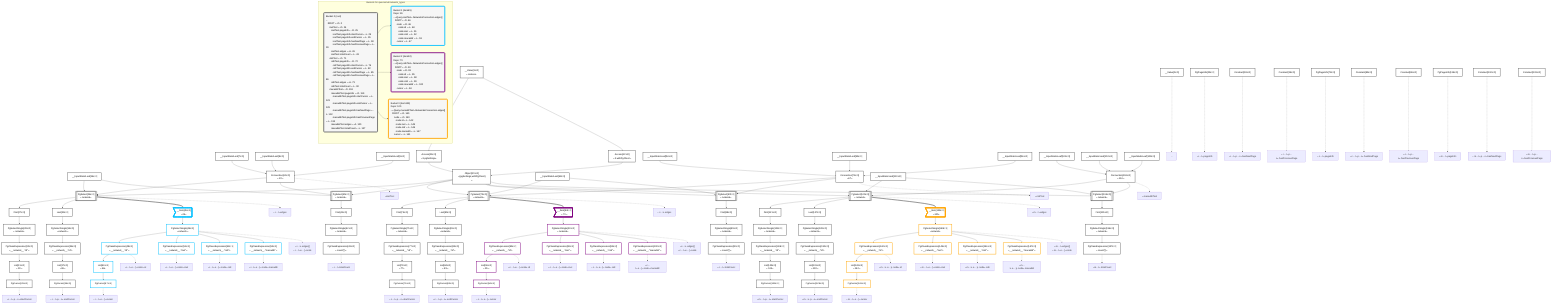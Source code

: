 graph TD
    classDef path fill:#eee,stroke:#000,color:#000
    classDef plan fill:#fff,stroke-width:3px,color:#000
    classDef itemplan fill:#fff,stroke-width:6px,color:#000
    classDef sideeffectplan fill:#f00,stroke-width:6px,color:#000
    classDef bucket fill:#f6f6f6,color:#000,stroke-width:6px,text-align:left


    %% define plans
    __Value0["__Value[0∈0]"]:::plan
    __Value3["__Value[3∈0]<br />ᐸcontextᐳ"]:::plan
    __InputStaticLeaf7["__InputStaticLeaf[7∈0]"]:::plan
    __InputStaticLeaf8["__InputStaticLeaf[8∈0]"]:::plan
    __InputStaticLeaf9["__InputStaticLeaf[9∈0]"]:::plan
    __InputStaticLeaf14["__InputStaticLeaf[14∈0]"]:::plan
    Access21["Access[21∈0]<br />ᐸ3.pgSettingsᐳ"]:::plan
    Access22["Access[22∈0]<br />ᐸ3.withPgClientᐳ"]:::plan
    Object23["Object[23∈0]<br />ᐸ{pgSettings,withPgClient}ᐳ"]:::plan
    Connection24["Connection[24∈0]<br />ᐸ20ᐳ"]:::plan
    PgPageInfo25["PgPageInfo[25∈0]"]:::plan
    PgSelect26[["PgSelect[26∈0]<br />ᐸnetworkᐳ"]]:::plan
    First27["First[27∈0]"]:::plan
    PgSelectSingle28["PgSelectSingle[28∈0]<br />ᐸnetworkᐳ"]:::plan
    PgClassExpression30["PgClassExpression[30∈0]<br />ᐸ__network__.”id”ᐳ"]:::plan
    List31["List[31∈0]<br />ᐸ30ᐳ"]:::plan
    PgCursor29["PgCursor[29∈0]"]:::plan
    Last33["Last[33∈0]"]:::plan
    PgSelectSingle34["PgSelectSingle[34∈0]<br />ᐸnetworkᐳ"]:::plan
    PgClassExpression36["PgClassExpression[36∈0]<br />ᐸ__network__.”id”ᐳ"]:::plan
    List37["List[37∈0]<br />ᐸ36ᐳ"]:::plan
    PgCursor35["PgCursor[35∈0]"]:::plan
    Constant38["Constant[38∈0]"]:::plan
    Constant39["Constant[39∈0]"]:::plan
    PgSelect40[["PgSelect[40∈0]<br />ᐸnetworkᐳ"]]:::plan
    First41["First[41∈0]"]:::plan
    PgSelectSingle42["PgSelectSingle[42∈0]<br />ᐸnetworkᐳ"]:::plan
    PgClassExpression43["PgClassExpression[43∈0]<br />ᐸcount(*)ᐳ"]:::plan
    __Item45>"__Item[45∈1]<br />ᐸ26ᐳ"]:::itemplan
    PgSelectSingle46["PgSelectSingle[46∈1]<br />ᐸnetworkᐳ"]:::plan
    PgClassExpression48["PgClassExpression[48∈1]<br />ᐸ__network__.”id”ᐳ"]:::plan
    List49["List[49∈1]<br />ᐸ48ᐳ"]:::plan
    PgCursor47["PgCursor[47∈1]"]:::plan
    PgClassExpression51["PgClassExpression[51∈1]<br />ᐸ__network__.”inet”ᐳ"]:::plan
    PgClassExpression52["PgClassExpression[52∈1]<br />ᐸ__network__.”cidr”ᐳ"]:::plan
    PgClassExpression53["PgClassExpression[53∈1]<br />ᐸ__network__.”macaddr”ᐳ"]:::plan
    __InputStaticLeaf54["__InputStaticLeaf[54∈0]"]:::plan
    __InputStaticLeaf55["__InputStaticLeaf[55∈0]"]:::plan
    __InputStaticLeaf56["__InputStaticLeaf[56∈0]"]:::plan
    __InputStaticLeaf62["__InputStaticLeaf[62∈0]"]:::plan
    Connection71["Connection[71∈0]<br />ᐸ67ᐳ"]:::plan
    PgPageInfo72["PgPageInfo[72∈0]"]:::plan
    PgSelect73[["PgSelect[73∈0]<br />ᐸnetworkᐳ"]]:::plan
    First74["First[74∈0]"]:::plan
    PgSelectSingle75["PgSelectSingle[75∈0]<br />ᐸnetworkᐳ"]:::plan
    PgClassExpression77["PgClassExpression[77∈0]<br />ᐸ__network__.”id”ᐳ"]:::plan
    List78["List[78∈0]<br />ᐸ77ᐳ"]:::plan
    PgCursor76["PgCursor[76∈0]"]:::plan
    Last80["Last[80∈0]"]:::plan
    PgSelectSingle81["PgSelectSingle[81∈0]<br />ᐸnetworkᐳ"]:::plan
    PgClassExpression83["PgClassExpression[83∈0]<br />ᐸ__network__.”id”ᐳ"]:::plan
    List84["List[84∈0]<br />ᐸ83ᐳ"]:::plan
    PgCursor82["PgCursor[82∈0]"]:::plan
    Constant85["Constant[85∈0]"]:::plan
    Constant86["Constant[86∈0]"]:::plan
    PgSelect87[["PgSelect[87∈0]<br />ᐸnetworkᐳ"]]:::plan
    First88["First[88∈0]"]:::plan
    PgSelectSingle89["PgSelectSingle[89∈0]<br />ᐸnetworkᐳ"]:::plan
    PgClassExpression90["PgClassExpression[90∈0]<br />ᐸcount(*)ᐳ"]:::plan
    __Item92>"__Item[92∈2]<br />ᐸ73ᐳ"]:::itemplan
    PgSelectSingle93["PgSelectSingle[93∈2]<br />ᐸnetworkᐳ"]:::plan
    PgClassExpression95["PgClassExpression[95∈2]<br />ᐸ__network__.”id”ᐳ"]:::plan
    List96["List[96∈2]<br />ᐸ95ᐳ"]:::plan
    PgCursor94["PgCursor[94∈2]"]:::plan
    PgClassExpression98["PgClassExpression[98∈2]<br />ᐸ__network__.”inet”ᐳ"]:::plan
    PgClassExpression99["PgClassExpression[99∈2]<br />ᐸ__network__.”cidr”ᐳ"]:::plan
    PgClassExpression100["PgClassExpression[100∈2]<br />ᐸ__network__.”macaddr”ᐳ"]:::plan
    __InputStaticLeaf101["__InputStaticLeaf[101∈0]"]:::plan
    __InputStaticLeaf102["__InputStaticLeaf[102∈0]"]:::plan
    __InputStaticLeaf103["__InputStaticLeaf[103∈0]"]:::plan
    __InputStaticLeaf110["__InputStaticLeaf[110∈0]"]:::plan
    Connection118["Connection[118∈0]<br />ᐸ114ᐳ"]:::plan
    PgPageInfo119["PgPageInfo[119∈0]"]:::plan
    PgSelect120[["PgSelect[120∈0]<br />ᐸnetworkᐳ"]]:::plan
    First121["First[121∈0]"]:::plan
    PgSelectSingle122["PgSelectSingle[122∈0]<br />ᐸnetworkᐳ"]:::plan
    PgClassExpression124["PgClassExpression[124∈0]<br />ᐸ__network__.”id”ᐳ"]:::plan
    List125["List[125∈0]<br />ᐸ124ᐳ"]:::plan
    PgCursor123["PgCursor[123∈0]"]:::plan
    Last127["Last[127∈0]"]:::plan
    PgSelectSingle128["PgSelectSingle[128∈0]<br />ᐸnetworkᐳ"]:::plan
    PgClassExpression130["PgClassExpression[130∈0]<br />ᐸ__network__.”id”ᐳ"]:::plan
    List131["List[131∈0]<br />ᐸ130ᐳ"]:::plan
    PgCursor129["PgCursor[129∈0]"]:::plan
    Constant132["Constant[132∈0]"]:::plan
    Constant133["Constant[133∈0]"]:::plan
    PgSelect134[["PgSelect[134∈0]<br />ᐸnetworkᐳ"]]:::plan
    First135["First[135∈0]"]:::plan
    PgSelectSingle136["PgSelectSingle[136∈0]<br />ᐸnetworkᐳ"]:::plan
    PgClassExpression137["PgClassExpression[137∈0]<br />ᐸcount(*)ᐳ"]:::plan
    __Item139>"__Item[139∈3]<br />ᐸ120ᐳ"]:::itemplan
    PgSelectSingle140["PgSelectSingle[140∈3]<br />ᐸnetworkᐳ"]:::plan
    PgClassExpression142["PgClassExpression[142∈3]<br />ᐸ__network__.”id”ᐳ"]:::plan
    List143["List[143∈3]<br />ᐸ142ᐳ"]:::plan
    PgCursor141["PgCursor[141∈3]"]:::plan
    PgClassExpression145["PgClassExpression[145∈3]<br />ᐸ__network__.”inet”ᐳ"]:::plan
    PgClassExpression146["PgClassExpression[146∈3]<br />ᐸ__network__.”cidr”ᐳ"]:::plan
    PgClassExpression147["PgClassExpression[147∈3]<br />ᐸ__network__.”macaddr”ᐳ"]:::plan

    %% plan dependencies
    __Value3 --> Access21
    __Value3 --> Access22
    Access21 & Access22 --> Object23
    __InputStaticLeaf7 & __InputStaticLeaf8 & __InputStaticLeaf9 --> Connection24
    Object23 & __InputStaticLeaf14 & Connection24 --> PgSelect26
    PgSelect26 --> First27
    First27 --> PgSelectSingle28
    PgSelectSingle28 --> PgClassExpression30
    PgClassExpression30 --> List31
    List31 --> PgCursor29
    PgSelect26 --> Last33
    Last33 --> PgSelectSingle34
    PgSelectSingle34 --> PgClassExpression36
    PgClassExpression36 --> List37
    List37 --> PgCursor35
    Object23 & __InputStaticLeaf14 & Connection24 --> PgSelect40
    PgSelect40 --> First41
    First41 --> PgSelectSingle42
    PgSelectSingle42 --> PgClassExpression43
    PgSelect26 ==> __Item45
    __Item45 --> PgSelectSingle46
    PgSelectSingle46 --> PgClassExpression48
    PgClassExpression48 --> List49
    List49 --> PgCursor47
    PgSelectSingle46 --> PgClassExpression51
    PgSelectSingle46 --> PgClassExpression52
    PgSelectSingle46 --> PgClassExpression53
    __InputStaticLeaf54 & __InputStaticLeaf55 & __InputStaticLeaf56 --> Connection71
    Object23 & __InputStaticLeaf62 & Connection71 --> PgSelect73
    PgSelect73 --> First74
    First74 --> PgSelectSingle75
    PgSelectSingle75 --> PgClassExpression77
    PgClassExpression77 --> List78
    List78 --> PgCursor76
    PgSelect73 --> Last80
    Last80 --> PgSelectSingle81
    PgSelectSingle81 --> PgClassExpression83
    PgClassExpression83 --> List84
    List84 --> PgCursor82
    Object23 & __InputStaticLeaf62 & Connection71 --> PgSelect87
    PgSelect87 --> First88
    First88 --> PgSelectSingle89
    PgSelectSingle89 --> PgClassExpression90
    PgSelect73 ==> __Item92
    __Item92 --> PgSelectSingle93
    PgSelectSingle93 --> PgClassExpression95
    PgClassExpression95 --> List96
    List96 --> PgCursor94
    PgSelectSingle93 --> PgClassExpression98
    PgSelectSingle93 --> PgClassExpression99
    PgSelectSingle93 --> PgClassExpression100
    __InputStaticLeaf101 & __InputStaticLeaf102 & __InputStaticLeaf103 --> Connection118
    Object23 & __InputStaticLeaf110 & Connection118 --> PgSelect120
    PgSelect120 --> First121
    First121 --> PgSelectSingle122
    PgSelectSingle122 --> PgClassExpression124
    PgClassExpression124 --> List125
    List125 --> PgCursor123
    PgSelect120 --> Last127
    Last127 --> PgSelectSingle128
    PgSelectSingle128 --> PgClassExpression130
    PgClassExpression130 --> List131
    List131 --> PgCursor129
    Object23 & __InputStaticLeaf110 & Connection118 --> PgSelect134
    PgSelect134 --> First135
    First135 --> PgSelectSingle136
    PgSelectSingle136 --> PgClassExpression137
    PgSelect120 ==> __Item139
    __Item139 --> PgSelectSingle140
    PgSelectSingle140 --> PgClassExpression142
    PgClassExpression142 --> List143
    List143 --> PgCursor141
    PgSelectSingle140 --> PgClassExpression145
    PgSelectSingle140 --> PgClassExpression146
    PgSelectSingle140 --> PgClassExpression147

    %% plan-to-path relationships
    P0["~"]
    __Value0 -.-> P0
    P24["ᐳinetTest"]
    Connection24 -.-> P24
    P25["ᐳi…tᐳpageInfo"]
    PgPageInfo25 -.-> P25
    P26["ᐳi…tᐳedges"]
    PgSelect26 -.-> P26
    P29["ᐳi…tᐳp…oᐳstartCursor"]
    PgCursor29 -.-> P29
    P35["ᐳi…tᐳp…oᐳendCursor"]
    PgCursor35 -.-> P35
    P38["ᐳi…tᐳp…oᐳhasNextPage"]
    Constant38 -.-> P38
    P39["ᐳi…tᐳp…oᐳhasPreviousPage"]
    Constant39 -.-> P39
    P43["ᐳi…tᐳtotalCount"]
    PgClassExpression43 -.-> P43
    P46["ᐳi…tᐳedges[]<br />ᐳi…tᐳe…]ᐳnode"]
    PgSelectSingle46 -.-> P46
    P47["ᐳi…tᐳe…]ᐳcursor"]
    PgCursor47 -.-> P47
    P48["ᐳi…tᐳe…]ᐳnodeᐳid"]
    PgClassExpression48 -.-> P48
    P51["ᐳi…tᐳe…]ᐳnodeᐳinet"]
    PgClassExpression51 -.-> P51
    P52["ᐳi…tᐳe…]ᐳnodeᐳcidr"]
    PgClassExpression52 -.-> P52
    P53["ᐳi…tᐳe…]ᐳnodeᐳmacaddr"]
    PgClassExpression53 -.-> P53
    P71["ᐳcidrTest"]
    Connection71 -.-> P71
    P72["ᐳc…tᐳpageInfo"]
    PgPageInfo72 -.-> P72
    P73["ᐳc…tᐳedges"]
    PgSelect73 -.-> P73
    P76["ᐳc…tᐳp…oᐳstartCursor"]
    PgCursor76 -.-> P76
    P82["ᐳc…tᐳp…oᐳendCursor"]
    PgCursor82 -.-> P82
    P85["ᐳc…tᐳp…oᐳhasNextPage"]
    Constant85 -.-> P85
    P86["ᐳc…tᐳp…oᐳhasPreviousPage"]
    Constant86 -.-> P86
    P90["ᐳc…tᐳtotalCount"]
    PgClassExpression90 -.-> P90
    P93["ᐳc…tᐳedges[]<br />ᐳc…tᐳe…]ᐳnode"]
    PgSelectSingle93 -.-> P93
    P94["ᐳc…tᐳe…]ᐳcursor"]
    PgCursor94 -.-> P94
    P95["ᐳc…tᐳe…]ᐳnodeᐳid"]
    PgClassExpression95 -.-> P95
    P98["ᐳc…tᐳe…]ᐳnodeᐳinet"]
    PgClassExpression98 -.-> P98
    P99["ᐳc…tᐳe…]ᐳnodeᐳcidr"]
    PgClassExpression99 -.-> P99
    P100["ᐳc…tᐳe…]ᐳnodeᐳmacaddr"]
    PgClassExpression100 -.-> P100
    P118["ᐳmacaddrTest"]
    Connection118 -.-> P118
    P119["ᐳm…tᐳpageInfo"]
    PgPageInfo119 -.-> P119
    P120["ᐳm…tᐳedges"]
    PgSelect120 -.-> P120
    P123["ᐳm…tᐳp…oᐳstartCursor"]
    PgCursor123 -.-> P123
    P129["ᐳm…tᐳp…oᐳendCursor"]
    PgCursor129 -.-> P129
    P132["ᐳm…tᐳp…oᐳhasNextPage"]
    Constant132 -.-> P132
    P133["ᐳm…tᐳp…oᐳhasPreviousPage"]
    Constant133 -.-> P133
    P137["ᐳm…tᐳtotalCount"]
    PgClassExpression137 -.-> P137
    P140["ᐳm…tᐳedges[]<br />ᐳm…tᐳe…]ᐳnode"]
    PgSelectSingle140 -.-> P140
    P141["ᐳm…tᐳe…]ᐳcursor"]
    PgCursor141 -.-> P141
    P142["ᐳm…tᐳe…]ᐳnodeᐳid"]
    PgClassExpression142 -.-> P142
    P145["ᐳm…tᐳe…]ᐳnodeᐳinet"]
    PgClassExpression145 -.-> P145
    P146["ᐳm…tᐳe…]ᐳnodeᐳcidr"]
    PgClassExpression146 -.-> P146
    P147["ᐳm…tᐳe…]ᐳnodeᐳmacaddr"]
    PgClassExpression147 -.-> P147

    subgraph "Buckets for queries/v4/network_types"
    Bucket0("Bucket 0 (root)<br />~<br />⠀ROOT ᐸ-O- 0<br />⠀⠀inetTest ᐸ-O- 24<br />⠀⠀⠀inetTest.pageInfo ᐸ-O- 25<br />⠀⠀⠀⠀inetTest.pageInfo.startCursor ᐸ-L- 29<br />⠀⠀⠀⠀inetTest.pageInfo.endCursor ᐸ-L- 35<br />⠀⠀⠀⠀inetTest.pageInfo.hasNextPage ᐸ-L- 38<br />⠀⠀⠀⠀inetTest.pageInfo.hasPreviousPage ᐸ-L- 39<br />⠀⠀⠀inetTest.edges ᐸ-A- 26<br />⠀⠀⠀inetTest.totalCount ᐸ-L- 43<br />⠀⠀cidrTest ᐸ-O- 71<br />⠀⠀⠀cidrTest.pageInfo ᐸ-O- 72<br />⠀⠀⠀⠀cidrTest.pageInfo.startCursor ᐸ-L- 76<br />⠀⠀⠀⠀cidrTest.pageInfo.endCursor ᐸ-L- 82<br />⠀⠀⠀⠀cidrTest.pageInfo.hasNextPage ᐸ-L- 85<br />⠀⠀⠀⠀cidrTest.pageInfo.hasPreviousPage ᐸ-L- 86<br />⠀⠀⠀cidrTest.edges ᐸ-A- 73<br />⠀⠀⠀cidrTest.totalCount ᐸ-L- 90<br />⠀⠀macaddrTest ᐸ-O- 118<br />⠀⠀⠀macaddrTest.pageInfo ᐸ-O- 119<br />⠀⠀⠀⠀macaddrTest.pageInfo.startCursor ᐸ-L- 123<br />⠀⠀⠀⠀macaddrTest.pageInfo.endCursor ᐸ-L- 129<br />⠀⠀⠀⠀macaddrTest.pageInfo.hasNextPage ᐸ-L- 132<br />⠀⠀⠀⠀macaddrTest.pageInfo.hasPreviousPage ᐸ-L- 133<br />⠀⠀⠀macaddrTest.edges ᐸ-A- 120<br />⠀⠀⠀macaddrTest.totalCount ᐸ-L- 137"):::bucket
    classDef bucket0 stroke:#696969
    class Bucket0,__Value0,__Value3,__InputStaticLeaf7,__InputStaticLeaf8,__InputStaticLeaf9,__InputStaticLeaf14,Access21,Access22,Object23,Connection24,PgPageInfo25,PgSelect26,First27,PgSelectSingle28,PgCursor29,PgClassExpression30,List31,Last33,PgSelectSingle34,PgCursor35,PgClassExpression36,List37,Constant38,Constant39,PgSelect40,First41,PgSelectSingle42,PgClassExpression43,__InputStaticLeaf54,__InputStaticLeaf55,__InputStaticLeaf56,__InputStaticLeaf62,Connection71,PgPageInfo72,PgSelect73,First74,PgSelectSingle75,PgCursor76,PgClassExpression77,List78,Last80,PgSelectSingle81,PgCursor82,PgClassExpression83,List84,Constant85,Constant86,PgSelect87,First88,PgSelectSingle89,PgClassExpression90,__InputStaticLeaf101,__InputStaticLeaf102,__InputStaticLeaf103,__InputStaticLeaf110,Connection118,PgPageInfo119,PgSelect120,First121,PgSelectSingle122,PgCursor123,PgClassExpression124,List125,Last127,PgSelectSingle128,PgCursor129,PgClassExpression130,List131,Constant132,Constant133,PgSelect134,First135,PgSelectSingle136,PgClassExpression137 bucket0
    Bucket1("Bucket 1 (item45)<br />Deps: 26<br />~ᐳQuery.inetTestᐳNetworksConnection.edges[]<br />⠀ROOT ᐸ-O- 46<br />⠀⠀node ᐸ-O- 46<br />⠀⠀⠀node.id ᐸ-L- 48<br />⠀⠀⠀node.inet ᐸ-L- 51<br />⠀⠀⠀node.cidr ᐸ-L- 52<br />⠀⠀⠀node.macaddr ᐸ-L- 53<br />⠀⠀cursor ᐸ-L- 47"):::bucket
    classDef bucket1 stroke:#00bfff
    class Bucket1,__Item45,PgSelectSingle46,PgCursor47,PgClassExpression48,List49,PgClassExpression51,PgClassExpression52,PgClassExpression53 bucket1
    Bucket2("Bucket 2 (item92)<br />Deps: 73<br />~ᐳQuery.cidrTestᐳNetworksConnection.edges[]<br />⠀ROOT ᐸ-O- 93<br />⠀⠀node ᐸ-O- 93<br />⠀⠀⠀node.id ᐸ-L- 95<br />⠀⠀⠀node.inet ᐸ-L- 98<br />⠀⠀⠀node.cidr ᐸ-L- 99<br />⠀⠀⠀node.macaddr ᐸ-L- 100<br />⠀⠀cursor ᐸ-L- 94"):::bucket
    classDef bucket2 stroke:#7f007f
    class Bucket2,__Item92,PgSelectSingle93,PgCursor94,PgClassExpression95,List96,PgClassExpression98,PgClassExpression99,PgClassExpression100 bucket2
    Bucket3("Bucket 3 (item139)<br />Deps: 120<br />~ᐳQuery.macaddrTestᐳNetworksConnection.edges[]<br />⠀ROOT ᐸ-O- 140<br />⠀⠀node ᐸ-O- 140<br />⠀⠀⠀node.id ᐸ-L- 142<br />⠀⠀⠀node.inet ᐸ-L- 145<br />⠀⠀⠀node.cidr ᐸ-L- 146<br />⠀⠀⠀node.macaddr ᐸ-L- 147<br />⠀⠀cursor ᐸ-L- 141"):::bucket
    classDef bucket3 stroke:#ffa500
    class Bucket3,__Item139,PgSelectSingle140,PgCursor141,PgClassExpression142,List143,PgClassExpression145,PgClassExpression146,PgClassExpression147 bucket3
    Bucket0 --> Bucket1 & Bucket2 & Bucket3
    end